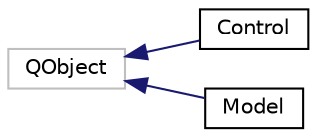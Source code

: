 digraph "Graphical Class Hierarchy"
{
  edge [fontname="Helvetica",fontsize="10",labelfontname="Helvetica",labelfontsize="10"];
  node [fontname="Helvetica",fontsize="10",shape=record];
  rankdir="LR";
  Node1 [label="QObject",height=0.2,width=0.4,color="grey75", fillcolor="white", style="filled"];
  Node1 -> Node2 [dir="back",color="midnightblue",fontsize="10",style="solid",fontname="Helvetica"];
  Node2 [label="Control",height=0.2,width=0.4,color="black", fillcolor="white", style="filled",URL="$classControl.html",tooltip="The Control class создает рабочее окно калькулятора, модель для обработки математичесикх выражений ра..."];
  Node1 -> Node3 [dir="back",color="midnightblue",fontsize="10",style="solid",fontname="Helvetica"];
  Node3 [label="Model",height=0.2,width=0.4,color="black", fillcolor="white", style="filled",URL="$classModel.html",tooltip="The Model class Реализует модель парсинга математических выражений и их расчета, а так же имеет сигна..."];
}
